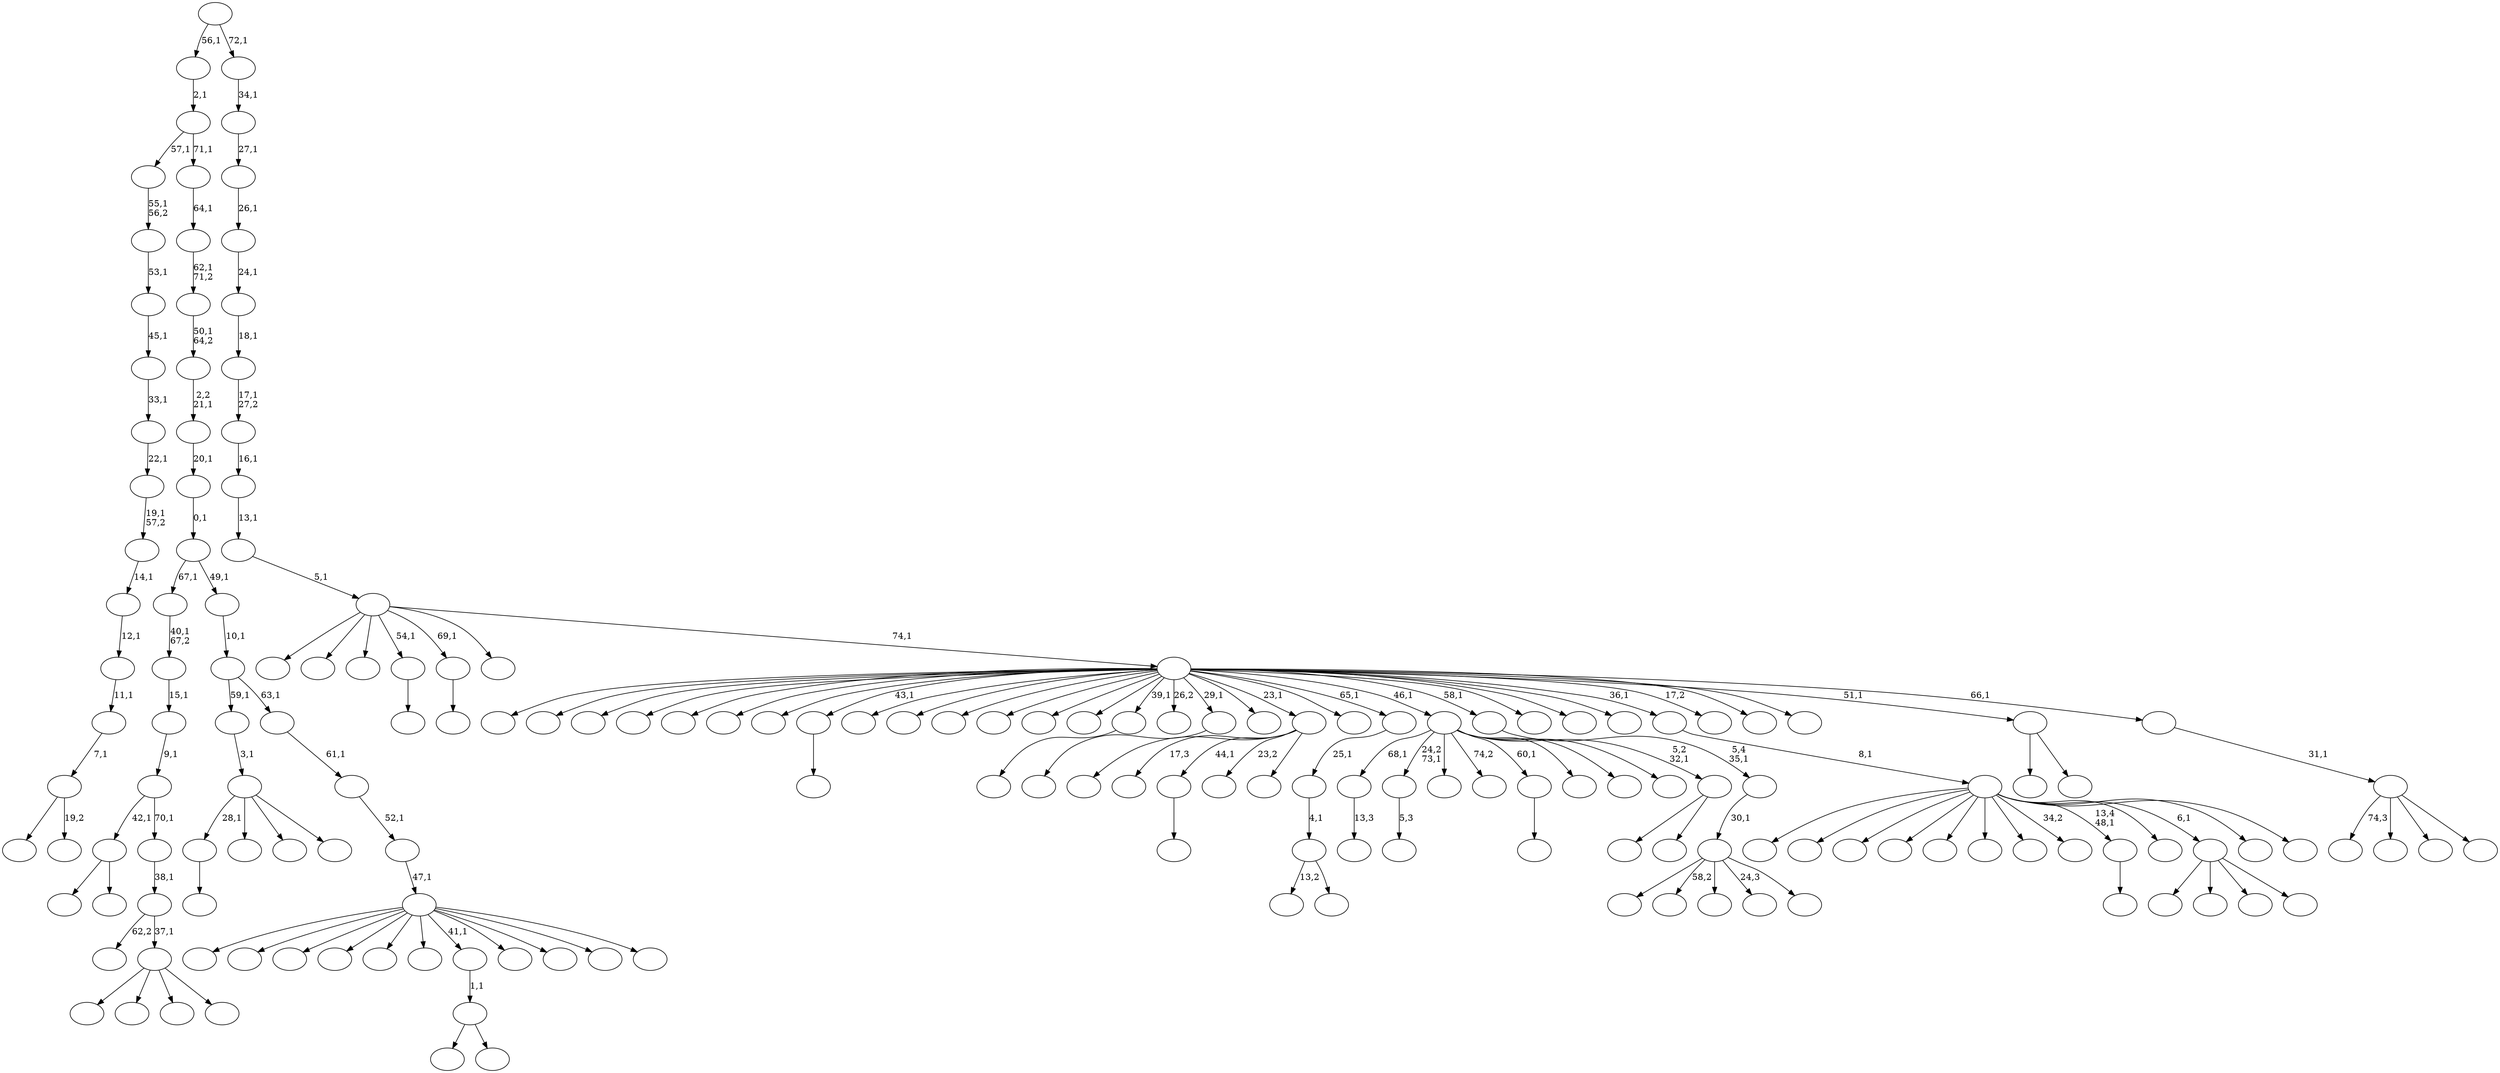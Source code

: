 digraph T {
	175 [label=""]
	174 [label=""]
	173 [label=""]
	172 [label=""]
	171 [label=""]
	170 [label=""]
	169 [label=""]
	168 [label=""]
	167 [label=""]
	166 [label=""]
	165 [label=""]
	164 [label=""]
	163 [label=""]
	162 [label=""]
	161 [label=""]
	160 [label=""]
	159 [label=""]
	158 [label=""]
	157 [label=""]
	156 [label=""]
	155 [label=""]
	154 [label=""]
	153 [label=""]
	152 [label=""]
	151 [label=""]
	150 [label=""]
	149 [label=""]
	148 [label=""]
	147 [label=""]
	146 [label=""]
	145 [label=""]
	144 [label=""]
	143 [label=""]
	142 [label=""]
	141 [label=""]
	140 [label=""]
	139 [label=""]
	138 [label=""]
	137 [label=""]
	136 [label=""]
	135 [label=""]
	134 [label=""]
	133 [label=""]
	132 [label=""]
	131 [label=""]
	130 [label=""]
	129 [label=""]
	128 [label=""]
	127 [label=""]
	126 [label=""]
	125 [label=""]
	124 [label=""]
	123 [label=""]
	122 [label=""]
	121 [label=""]
	120 [label=""]
	119 [label=""]
	118 [label=""]
	117 [label=""]
	116 [label=""]
	115 [label=""]
	114 [label=""]
	113 [label=""]
	112 [label=""]
	111 [label=""]
	110 [label=""]
	109 [label=""]
	108 [label=""]
	107 [label=""]
	106 [label=""]
	105 [label=""]
	104 [label=""]
	103 [label=""]
	102 [label=""]
	101 [label=""]
	100 [label=""]
	99 [label=""]
	98 [label=""]
	97 [label=""]
	96 [label=""]
	95 [label=""]
	94 [label=""]
	93 [label=""]
	92 [label=""]
	91 [label=""]
	90 [label=""]
	89 [label=""]
	88 [label=""]
	87 [label=""]
	86 [label=""]
	85 [label=""]
	84 [label=""]
	83 [label=""]
	82 [label=""]
	81 [label=""]
	80 [label=""]
	79 [label=""]
	78 [label=""]
	77 [label=""]
	76 [label=""]
	75 [label=""]
	74 [label=""]
	73 [label=""]
	72 [label=""]
	71 [label=""]
	70 [label=""]
	69 [label=""]
	68 [label=""]
	67 [label=""]
	66 [label=""]
	65 [label=""]
	64 [label=""]
	63 [label=""]
	62 [label=""]
	61 [label=""]
	60 [label=""]
	59 [label=""]
	58 [label=""]
	57 [label=""]
	56 [label=""]
	55 [label=""]
	54 [label=""]
	53 [label=""]
	52 [label=""]
	51 [label=""]
	50 [label=""]
	49 [label=""]
	48 [label=""]
	47 [label=""]
	46 [label=""]
	45 [label=""]
	44 [label=""]
	43 [label=""]
	42 [label=""]
	41 [label=""]
	40 [label=""]
	39 [label=""]
	38 [label=""]
	37 [label=""]
	36 [label=""]
	35 [label=""]
	34 [label=""]
	33 [label=""]
	32 [label=""]
	31 [label=""]
	30 [label=""]
	29 [label=""]
	28 [label=""]
	27 [label=""]
	26 [label=""]
	25 [label=""]
	24 [label=""]
	23 [label=""]
	22 [label=""]
	21 [label=""]
	20 [label=""]
	19 [label=""]
	18 [label=""]
	17 [label=""]
	16 [label=""]
	15 [label=""]
	14 [label=""]
	13 [label=""]
	12 [label=""]
	11 [label=""]
	10 [label=""]
	9 [label=""]
	8 [label=""]
	7 [label=""]
	6 [label=""]
	5 [label=""]
	4 [label=""]
	3 [label=""]
	2 [label=""]
	1 [label=""]
	0 [label=""]
	170 -> 171 [label=""]
	166 -> 175 [label=""]
	166 -> 167 [label=""]
	160 -> 161 [label="13,3"]
	153 -> 154 [label=""]
	144 -> 145 [label="5,3"]
	139 -> 168 [label=""]
	139 -> 140 [label="19,2"]
	138 -> 139 [label="7,1"]
	137 -> 138 [label="11,1"]
	136 -> 137 [label="12,1"]
	135 -> 136 [label="14,1"]
	134 -> 135 [label="19,1\n57,2"]
	133 -> 134 [label="22,1"]
	132 -> 133 [label="33,1"]
	131 -> 132 [label="45,1"]
	130 -> 131 [label="53,1"]
	129 -> 130 [label="55,1\n56,2"]
	118 -> 119 [label=""]
	110 -> 111 [label=""]
	103 -> 104 [label=""]
	99 -> 100 [label=""]
	97 -> 98 [label=""]
	90 -> 91 [label=""]
	87 -> 88 [label=""]
	84 -> 127 [label=""]
	84 -> 85 [label=""]
	83 -> 84 [label="1,1"]
	78 -> 170 [label="28,1"]
	78 -> 169 [label=""]
	78 -> 102 [label=""]
	78 -> 79 [label=""]
	77 -> 78 [label="3,1"]
	71 -> 124 [label=""]
	71 -> 80 [label=""]
	71 -> 73 [label=""]
	71 -> 72 [label=""]
	69 -> 162 [label=""]
	69 -> 114 [label="17,3"]
	69 -> 90 [label="44,1"]
	69 -> 76 [label="23,2"]
	69 -> 70 [label=""]
	65 -> 163 [label="13,2"]
	65 -> 66 [label=""]
	64 -> 65 [label="4,1"]
	63 -> 64 [label="25,1"]
	61 -> 125 [label=""]
	61 -> 62 [label=""]
	60 -> 160 [label="68,1"]
	60 -> 144 [label="24,2\n73,1"]
	60 -> 116 [label=""]
	60 -> 108 [label="74,2"]
	60 -> 99 [label="60,1"]
	60 -> 95 [label=""]
	60 -> 92 [label=""]
	60 -> 74 [label=""]
	60 -> 61 [label="5,2\n32,1"]
	57 -> 174 [label=""]
	57 -> 128 [label="58,2"]
	57 -> 115 [label=""]
	57 -> 93 [label="24,3"]
	57 -> 58 [label=""]
	56 -> 57 [label="30,1"]
	55 -> 56 [label="5,4\n35,1"]
	46 -> 122 [label=""]
	46 -> 94 [label=""]
	46 -> 59 [label=""]
	46 -> 47 [label=""]
	45 -> 165 [label="62,2"]
	45 -> 46 [label="37,1"]
	44 -> 45 [label="38,1"]
	43 -> 166 [label="42,1"]
	43 -> 44 [label="70,1"]
	42 -> 43 [label="9,1"]
	41 -> 42 [label="15,1"]
	40 -> 41 [label="40,1\n67,2"]
	38 -> 149 [label=""]
	38 -> 148 [label=""]
	38 -> 143 [label=""]
	38 -> 120 [label=""]
	38 -> 89 [label=""]
	38 -> 86 [label=""]
	38 -> 83 [label="41,1"]
	38 -> 81 [label=""]
	38 -> 52 [label=""]
	38 -> 50 [label=""]
	38 -> 39 [label=""]
	37 -> 38 [label="47,1"]
	36 -> 37 [label="52,1"]
	35 -> 36 [label="61,1"]
	34 -> 77 [label="59,1"]
	34 -> 35 [label="63,1"]
	33 -> 34 [label="10,1"]
	32 -> 40 [label="67,1"]
	32 -> 33 [label="49,1"]
	31 -> 32 [label="0,1"]
	30 -> 31 [label="20,1"]
	29 -> 30 [label="2,2\n21,1"]
	28 -> 29 [label="50,1\n64,2"]
	27 -> 28 [label="62,1\n71,2"]
	26 -> 27 [label="64,1"]
	25 -> 129 [label="57,1"]
	25 -> 26 [label="71,1"]
	24 -> 25 [label="2,1"]
	21 -> 156 [label=""]
	21 -> 150 [label=""]
	21 -> 146 [label=""]
	21 -> 126 [label=""]
	21 -> 121 [label=""]
	21 -> 117 [label=""]
	21 -> 112 [label=""]
	21 -> 105 [label="34,2"]
	21 -> 97 [label="13,4\n48,1"]
	21 -> 75 [label=""]
	21 -> 71 [label="6,1"]
	21 -> 51 [label=""]
	21 -> 22 [label=""]
	20 -> 21 [label="8,1"]
	15 -> 48 [label=""]
	15 -> 16 [label=""]
	13 -> 113 [label="74,3"]
	13 -> 67 [label=""]
	13 -> 53 [label=""]
	13 -> 14 [label=""]
	12 -> 13 [label="31,1"]
	11 -> 173 [label=""]
	11 -> 172 [label=""]
	11 -> 164 [label=""]
	11 -> 159 [label=""]
	11 -> 158 [label=""]
	11 -> 157 [label=""]
	11 -> 155 [label=""]
	11 -> 153 [label="43,1"]
	11 -> 147 [label=""]
	11 -> 142 [label=""]
	11 -> 123 [label=""]
	11 -> 109 [label=""]
	11 -> 107 [label=""]
	11 -> 106 [label=""]
	11 -> 103 [label="39,1"]
	11 -> 96 [label="26,2"]
	11 -> 87 [label="29,1"]
	11 -> 82 [label=""]
	11 -> 69 [label="23,1"]
	11 -> 68 [label=""]
	11 -> 63 [label="65,1"]
	11 -> 60 [label="46,1"]
	11 -> 55 [label="58,1"]
	11 -> 54 [label=""]
	11 -> 49 [label=""]
	11 -> 23 [label=""]
	11 -> 20 [label="36,1"]
	11 -> 19 [label="17,2"]
	11 -> 18 [label=""]
	11 -> 17 [label=""]
	11 -> 15 [label="51,1"]
	11 -> 12 [label="66,1"]
	10 -> 152 [label=""]
	10 -> 151 [label=""]
	10 -> 141 [label=""]
	10 -> 118 [label="54,1"]
	10 -> 110 [label="69,1"]
	10 -> 101 [label=""]
	10 -> 11 [label="74,1"]
	9 -> 10 [label="5,1"]
	8 -> 9 [label="13,1"]
	7 -> 8 [label="16,1"]
	6 -> 7 [label="17,1\n27,2"]
	5 -> 6 [label="18,1"]
	4 -> 5 [label="24,1"]
	3 -> 4 [label="26,1"]
	2 -> 3 [label="27,1"]
	1 -> 2 [label="34,1"]
	0 -> 24 [label="56,1"]
	0 -> 1 [label="72,1"]
}
